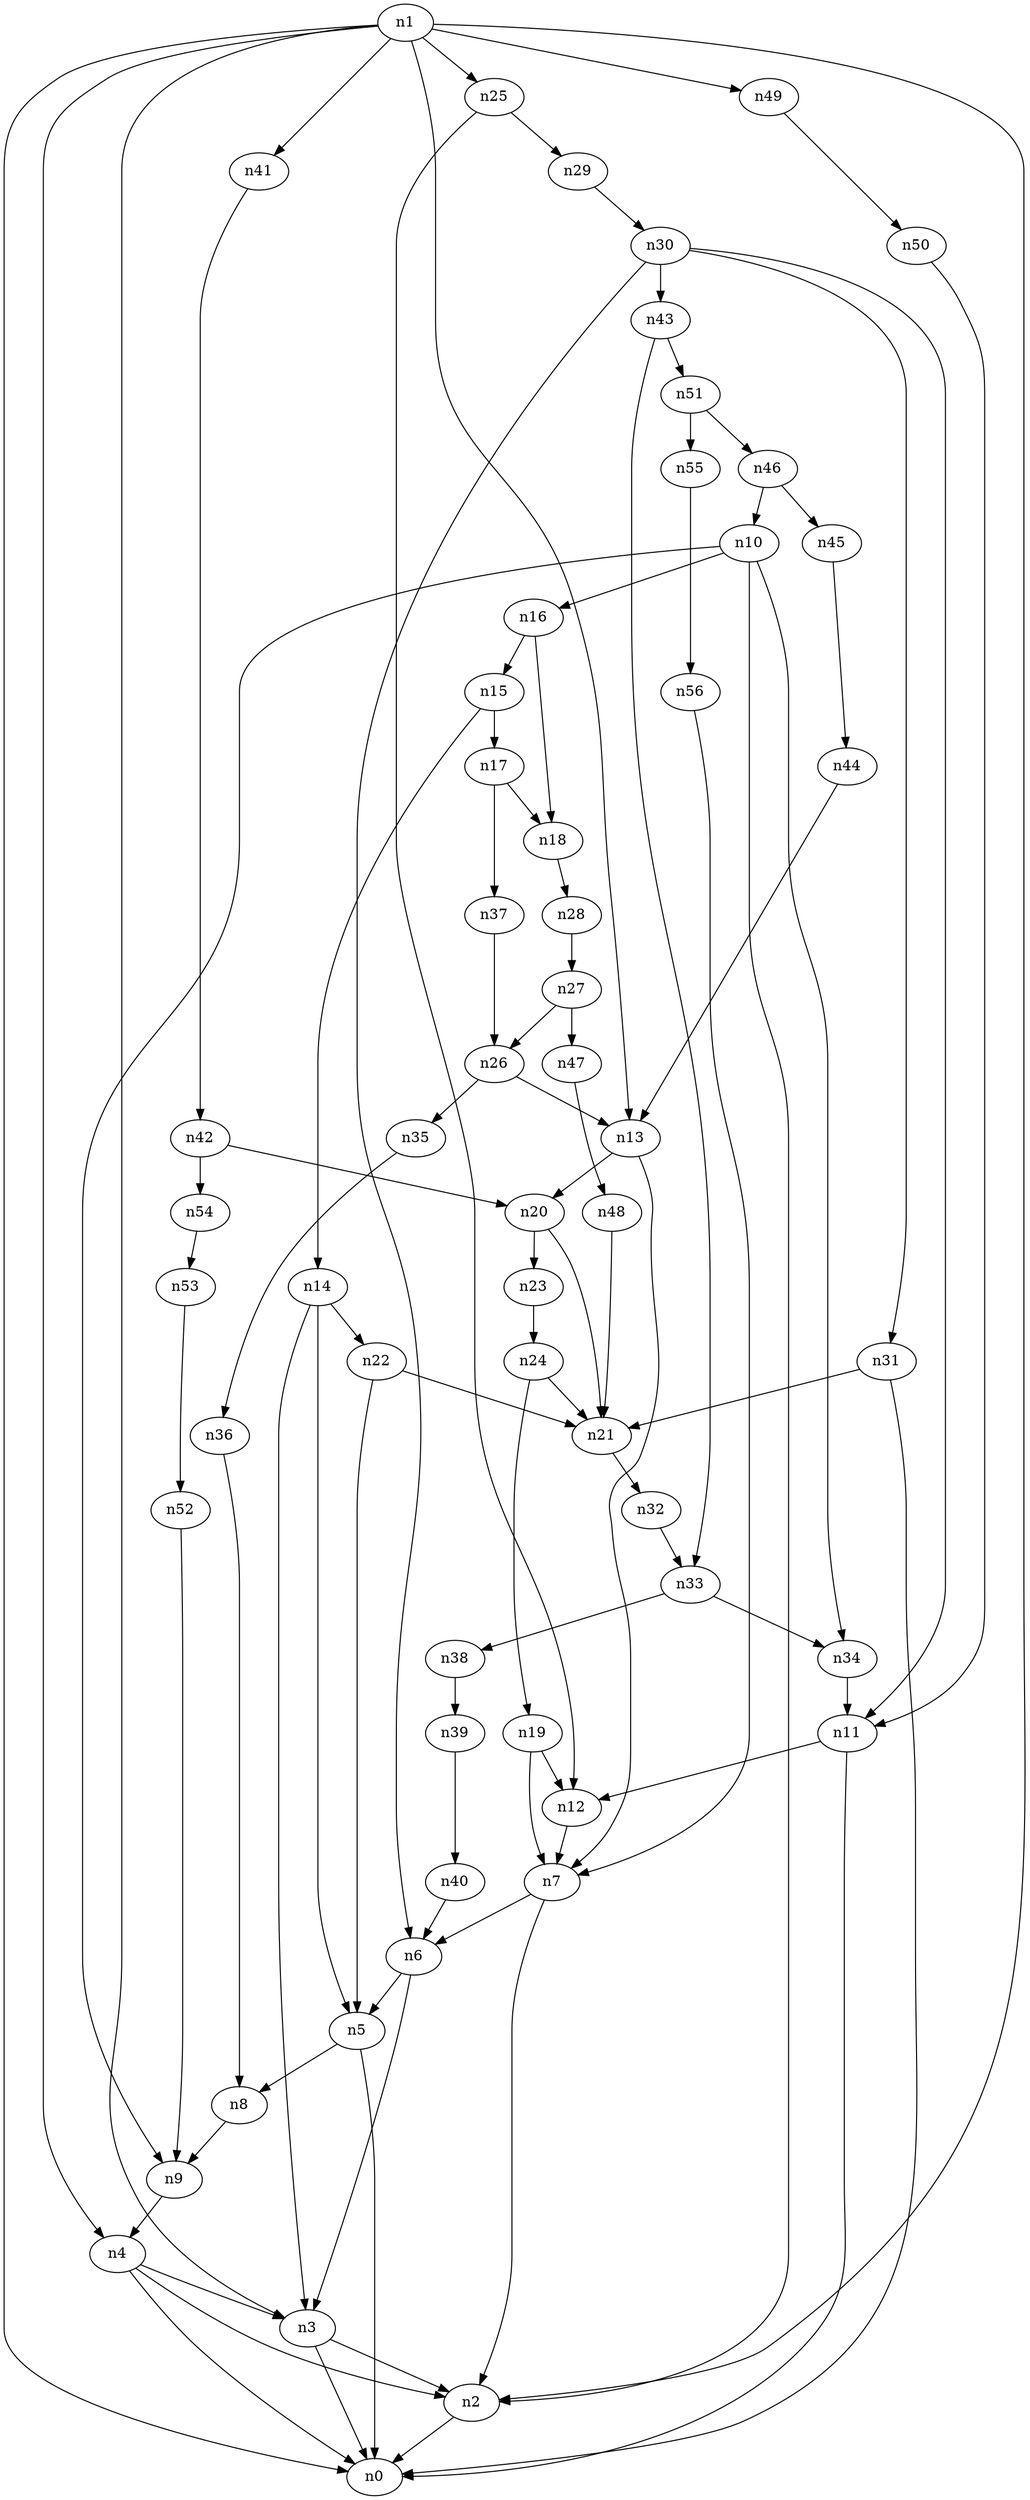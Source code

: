 digraph G {
	n1 -> n0	 [_graphml_id=e0];
	n1 -> n2	 [_graphml_id=e1];
	n1 -> n3	 [_graphml_id=e6];
	n1 -> n4	 [_graphml_id=e9];
	n1 -> n13	 [_graphml_id=e22];
	n1 -> n25	 [_graphml_id=e43];
	n1 -> n41	 [_graphml_id=e69];
	n1 -> n49	 [_graphml_id=e82];
	n2 -> n0	 [_graphml_id=e5];
	n3 -> n0	 [_graphml_id=e8];
	n3 -> n2	 [_graphml_id=e2];
	n4 -> n0	 [_graphml_id=e4];
	n4 -> n2	 [_graphml_id=e7];
	n4 -> n3	 [_graphml_id=e3];
	n5 -> n0	 [_graphml_id=e10];
	n5 -> n8	 [_graphml_id=e15];
	n6 -> n3	 [_graphml_id=e12];
	n6 -> n5	 [_graphml_id=e11];
	n7 -> n2	 [_graphml_id=e14];
	n7 -> n6	 [_graphml_id=e13];
	n8 -> n9	 [_graphml_id=e16];
	n9 -> n4	 [_graphml_id=e24];
	n10 -> n2	 [_graphml_id=e18];
	n10 -> n9	 [_graphml_id=e17];
	n10 -> n16	 [_graphml_id=e28];
	n10 -> n34	 [_graphml_id=e58];
	n11 -> n0	 [_graphml_id=e19];
	n11 -> n12	 [_graphml_id=e20];
	n12 -> n7	 [_graphml_id=e21];
	n13 -> n7	 [_graphml_id=e23];
	n13 -> n20	 [_graphml_id=e35];
	n14 -> n3	 [_graphml_id=e34];
	n14 -> n5	 [_graphml_id=e25];
	n14 -> n22	 [_graphml_id=e38];
	n15 -> n14	 [_graphml_id=e26];
	n15 -> n17	 [_graphml_id=e29];
	n16 -> n15	 [_graphml_id=e27];
	n16 -> n18	 [_graphml_id=e31];
	n17 -> n18	 [_graphml_id=e30];
	n17 -> n37	 [_graphml_id=e63];
	n18 -> n28	 [_graphml_id=e48];
	n19 -> n7	 [_graphml_id=e32];
	n19 -> n12	 [_graphml_id=e33];
	n20 -> n21	 [_graphml_id=e36];
	n20 -> n23	 [_graphml_id=e39];
	n21 -> n32	 [_graphml_id=e55];
	n22 -> n5	 [_graphml_id=e64];
	n22 -> n21	 [_graphml_id=e37];
	n23 -> n24	 [_graphml_id=e40];
	n24 -> n19	 [_graphml_id=e41];
	n24 -> n21	 [_graphml_id=e44];
	n25 -> n12	 [_graphml_id=e42];
	n25 -> n29	 [_graphml_id=e49];
	n26 -> n13	 [_graphml_id=e45];
	n26 -> n35	 [_graphml_id=e59];
	n27 -> n26	 [_graphml_id=e46];
	n27 -> n47	 [_graphml_id=e79];
	n28 -> n27	 [_graphml_id=e47];
	n29 -> n30	 [_graphml_id=e50];
	n30 -> n6	 [_graphml_id=e51];
	n30 -> n11	 [_graphml_id=e87];
	n30 -> n31	 [_graphml_id=e54];
	n30 -> n43	 [_graphml_id=e73];
	n31 -> n0	 [_graphml_id=e52];
	n31 -> n21	 [_graphml_id=e53];
	n32 -> n33	 [_graphml_id=e56];
	n33 -> n34	 [_graphml_id=e57];
	n33 -> n38	 [_graphml_id=e65];
	n34 -> n11	 [_graphml_id=e74];
	n35 -> n36	 [_graphml_id=e60];
	n36 -> n8	 [_graphml_id=e61];
	n37 -> n26	 [_graphml_id=e62];
	n38 -> n39	 [_graphml_id=e66];
	n39 -> n40	 [_graphml_id=e67];
	n40 -> n6	 [_graphml_id=e68];
	n41 -> n42	 [_graphml_id=e70];
	n42 -> n20	 [_graphml_id=e71];
	n42 -> n54	 [_graphml_id=e91];
	n43 -> n33	 [_graphml_id=e72];
	n43 -> n51	 [_graphml_id=e86];
	n44 -> n13	 [_graphml_id=e75];
	n45 -> n44	 [_graphml_id=e76];
	n46 -> n10	 [_graphml_id=e78];
	n46 -> n45	 [_graphml_id=e77];
	n47 -> n48	 [_graphml_id=e80];
	n48 -> n21	 [_graphml_id=e81];
	n49 -> n50	 [_graphml_id=e83];
	n50 -> n11	 [_graphml_id=e84];
	n51 -> n46	 [_graphml_id=e85];
	n51 -> n55	 [_graphml_id=e92];
	n52 -> n9	 [_graphml_id=e88];
	n53 -> n52	 [_graphml_id=e89];
	n54 -> n53	 [_graphml_id=e90];
	n55 -> n56	 [_graphml_id=e93];
	n56 -> n7	 [_graphml_id=e94];
}
